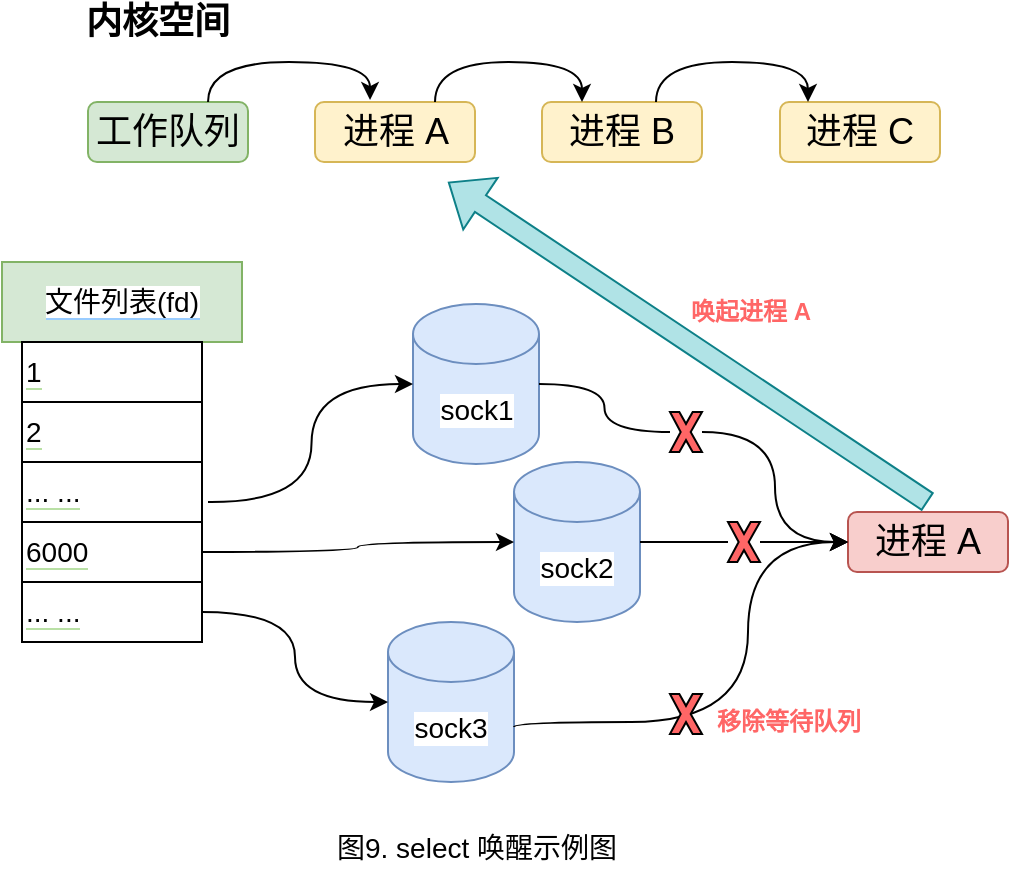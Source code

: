 <mxfile version="20.3.0" type="device"><diagram id="4kbHyqEnGFjXPrWf4dn-" name="第 1 页"><mxGraphModel dx="946" dy="725" grid="1" gridSize="10" guides="1" tooltips="1" connect="1" arrows="1" fold="1" page="1" pageScale="1" pageWidth="827" pageHeight="1169" math="0" shadow="0"><root><mxCell id="0"/><mxCell id="1" parent="0"/><mxCell id="-Jfa33iaIYEETUhMwENK-1" value="&lt;b&gt;&lt;font style=&quot;font-size: 18px;&quot;&gt;内核空间&lt;/font&gt;&lt;/b&gt;" style="text;html=1;strokeColor=none;fillColor=none;align=center;verticalAlign=middle;whiteSpace=wrap;rounded=0;" vertex="1" parent="1"><mxGeometry x="210" y="180" width="90" height="20" as="geometry"/></mxCell><mxCell id="-Jfa33iaIYEETUhMwENK-2" value="工作队列" style="rounded=1;whiteSpace=wrap;html=1;fontSize=18;fillColor=#d5e8d4;strokeColor=#82b366;" vertex="1" parent="1"><mxGeometry x="220" y="230" width="80" height="30" as="geometry"/></mxCell><mxCell id="-Jfa33iaIYEETUhMwENK-3" value="进程 B" style="rounded=1;whiteSpace=wrap;html=1;fontSize=18;fillColor=#fff2cc;strokeColor=#d6b656;" vertex="1" parent="1"><mxGeometry x="447" y="230" width="80" height="30" as="geometry"/></mxCell><mxCell id="-Jfa33iaIYEETUhMwENK-4" value="进程 C" style="rounded=1;whiteSpace=wrap;html=1;fontSize=18;fillColor=#fff2cc;strokeColor=#d6b656;" vertex="1" parent="1"><mxGeometry x="566" y="230" width="80" height="30" as="geometry"/></mxCell><mxCell id="-Jfa33iaIYEETUhMwENK-5" value="" style="endArrow=classic;html=1;rounded=0;fontSize=14;curved=1;exitX=0.75;exitY=0;exitDx=0;exitDy=0;entryX=0.25;entryY=0;entryDx=0;entryDy=0;edgeStyle=orthogonalEdgeStyle;" edge="1" parent="1"><mxGeometry width="50" height="50" relative="1" as="geometry"><mxPoint x="504" y="230" as="sourcePoint"/><mxPoint x="580" y="230" as="targetPoint"/><Array as="points"><mxPoint x="504" y="210"/><mxPoint x="580" y="210"/></Array></mxGeometry></mxCell><mxCell id="-Jfa33iaIYEETUhMwENK-6" value="图9. select 唤醒示例图" style="text;html=1;align=center;verticalAlign=middle;resizable=0;points=[];autosize=1;strokeColor=none;fillColor=none;fontSize=14;" vertex="1" parent="1"><mxGeometry x="334" y="588" width="160" height="30" as="geometry"/></mxCell><mxCell id="-Jfa33iaIYEETUhMwENK-7" value="&lt;span style=&quot;background-color: rgb(255, 255, 255);&quot;&gt;文件列表(fd)&lt;/span&gt;" style="rounded=0;whiteSpace=wrap;html=1;labelBackgroundColor=#99CCFF;fontSize=14;fillColor=#d5e8d4;strokeColor=#82b366;" vertex="1" parent="1"><mxGeometry x="177" y="310" width="120" height="40" as="geometry"/></mxCell><mxCell id="-Jfa33iaIYEETUhMwENK-8" value="&lt;span style=&quot;background-color: rgb(255, 255, 255);&quot;&gt;1&lt;/span&gt;" style="rounded=0;whiteSpace=wrap;html=1;labelBackgroundColor=#B9E0A5;fontSize=14;align=left;" vertex="1" parent="1"><mxGeometry x="187" y="350" width="90" height="30" as="geometry"/></mxCell><mxCell id="-Jfa33iaIYEETUhMwENK-9" value="&lt;span style=&quot;background-color: rgb(255, 255, 255);&quot;&gt;2&lt;/span&gt;" style="rounded=0;whiteSpace=wrap;html=1;labelBackgroundColor=#B9E0A5;fontSize=14;align=left;" vertex="1" parent="1"><mxGeometry x="187" y="380" width="90" height="30" as="geometry"/></mxCell><mxCell id="-Jfa33iaIYEETUhMwENK-10" value="&lt;span style=&quot;background-color: rgb(255, 255, 255);&quot;&gt;... ...&lt;/span&gt;" style="rounded=0;whiteSpace=wrap;html=1;labelBackgroundColor=#B9E0A5;fontSize=14;align=left;" vertex="1" parent="1"><mxGeometry x="187" y="410" width="90" height="30" as="geometry"/></mxCell><mxCell id="-Jfa33iaIYEETUhMwENK-11" value="&lt;span style=&quot;background-color: rgb(255, 255, 255);&quot;&gt;6000&lt;/span&gt;" style="rounded=0;whiteSpace=wrap;html=1;labelBackgroundColor=#B9E0A5;fontSize=14;align=left;" vertex="1" parent="1"><mxGeometry x="187" y="440" width="90" height="30" as="geometry"/></mxCell><mxCell id="-Jfa33iaIYEETUhMwENK-12" value="&lt;span style=&quot;background-color: rgb(255, 255, 255);&quot;&gt;... ...&lt;/span&gt;" style="rounded=0;whiteSpace=wrap;html=1;labelBackgroundColor=#B9E0A5;fontSize=14;align=left;" vertex="1" parent="1"><mxGeometry x="187" y="470" width="90" height="30" as="geometry"/></mxCell><mxCell id="-Jfa33iaIYEETUhMwENK-13" value="sock1" style="shape=cylinder3;whiteSpace=wrap;html=1;boundedLbl=1;backgroundOutline=1;size=15;labelBackgroundColor=#FFFFFF;fontSize=14;fillColor=#dae8fc;strokeColor=#6c8ebf;" vertex="1" parent="1"><mxGeometry x="382.5" y="331" width="63" height="80" as="geometry"/></mxCell><mxCell id="-Jfa33iaIYEETUhMwENK-14" value="" style="endArrow=classic;html=1;rounded=0;fontSize=14;entryX=0;entryY=0.5;entryDx=0;entryDy=0;entryPerimeter=0;edgeStyle=orthogonalEdgeStyle;curved=1;" edge="1" parent="1" target="-Jfa33iaIYEETUhMwENK-13"><mxGeometry width="50" height="50" relative="1" as="geometry"><mxPoint x="280" y="430" as="sourcePoint"/><mxPoint x="397" y="370" as="targetPoint"/></mxGeometry></mxCell><mxCell id="-Jfa33iaIYEETUhMwENK-15" value="进程 A" style="rounded=1;whiteSpace=wrap;html=1;fontSize=18;fillColor=#f8cecc;strokeColor=#b85450;" vertex="1" parent="1"><mxGeometry x="600" y="435" width="80" height="30" as="geometry"/></mxCell><mxCell id="-Jfa33iaIYEETUhMwENK-16" value="" style="endArrow=classic;html=1;rounded=0;entryX=0;entryY=0.5;entryDx=0;entryDy=0;exitX=1;exitY=0.5;exitDx=0;exitDy=0;exitPerimeter=0;edgeStyle=orthogonalEdgeStyle;curved=1;startArrow=none;" edge="1" parent="1" source="-Jfa33iaIYEETUhMwENK-32" target="-Jfa33iaIYEETUhMwENK-15"><mxGeometry width="50" height="50" relative="1" as="geometry"><mxPoint x="546" y="520" as="sourcePoint"/><mxPoint x="756" y="500" as="targetPoint"/></mxGeometry></mxCell><mxCell id="-Jfa33iaIYEETUhMwENK-17" value="sock2" style="shape=cylinder3;whiteSpace=wrap;html=1;boundedLbl=1;backgroundOutline=1;size=15;labelBackgroundColor=#FFFFFF;fontSize=14;fillColor=#dae8fc;strokeColor=#6c8ebf;" vertex="1" parent="1"><mxGeometry x="433" y="410" width="63" height="80" as="geometry"/></mxCell><mxCell id="-Jfa33iaIYEETUhMwENK-18" value="sock3" style="shape=cylinder3;whiteSpace=wrap;html=1;boundedLbl=1;backgroundOutline=1;size=15;labelBackgroundColor=#FFFFFF;fontSize=14;fillColor=#dae8fc;strokeColor=#6c8ebf;" vertex="1" parent="1"><mxGeometry x="370" y="490" width="63" height="80" as="geometry"/></mxCell><mxCell id="-Jfa33iaIYEETUhMwENK-19" value="" style="endArrow=classic;html=1;rounded=0;exitX=1;exitY=0.5;exitDx=0;exitDy=0;entryX=0;entryY=0.5;entryDx=0;entryDy=0;entryPerimeter=0;edgeStyle=orthogonalEdgeStyle;curved=1;" edge="1" parent="1" source="-Jfa33iaIYEETUhMwENK-11" target="-Jfa33iaIYEETUhMwENK-17"><mxGeometry width="50" height="50" relative="1" as="geometry"><mxPoint x="310" y="500" as="sourcePoint"/><mxPoint x="360" y="450" as="targetPoint"/></mxGeometry></mxCell><mxCell id="-Jfa33iaIYEETUhMwENK-20" value="" style="endArrow=classic;html=1;rounded=0;curved=1;exitX=1;exitY=0.5;exitDx=0;exitDy=0;entryX=0;entryY=0.5;entryDx=0;entryDy=0;entryPerimeter=0;edgeStyle=orthogonalEdgeStyle;" edge="1" parent="1" source="-Jfa33iaIYEETUhMwENK-12" target="-Jfa33iaIYEETUhMwENK-18"><mxGeometry width="50" height="50" relative="1" as="geometry"><mxPoint x="280" y="570" as="sourcePoint"/><mxPoint x="330" y="520" as="targetPoint"/></mxGeometry></mxCell><mxCell id="-Jfa33iaIYEETUhMwENK-21" value="" style="endArrow=classic;html=1;rounded=0;curved=1;exitX=1;exitY=0.5;exitDx=0;exitDy=0;exitPerimeter=0;entryX=0;entryY=0.5;entryDx=0;entryDy=0;edgeStyle=orthogonalEdgeStyle;startArrow=none;" edge="1" parent="1" source="-Jfa33iaIYEETUhMwENK-31" target="-Jfa33iaIYEETUhMwENK-15"><mxGeometry width="50" height="50" relative="1" as="geometry"><mxPoint x="730" y="660" as="sourcePoint"/><mxPoint x="780" y="610" as="targetPoint"/></mxGeometry></mxCell><mxCell id="-Jfa33iaIYEETUhMwENK-22" value="" style="endArrow=classic;html=1;rounded=0;curved=1;exitX=1;exitY=0;exitDx=0;exitDy=52.5;exitPerimeter=0;edgeStyle=orthogonalEdgeStyle;" edge="1" parent="1" source="-Jfa33iaIYEETUhMwENK-18"><mxGeometry width="50" height="50" relative="1" as="geometry"><mxPoint x="610" y="550" as="sourcePoint"/><mxPoint x="600" y="450" as="targetPoint"/><Array as="points"><mxPoint x="433" y="540"/><mxPoint x="550" y="540"/><mxPoint x="550" y="450"/></Array></mxGeometry></mxCell><mxCell id="-Jfa33iaIYEETUhMwENK-24" value="进程 A" style="rounded=1;whiteSpace=wrap;html=1;fontSize=18;fillColor=#fff2cc;strokeColor=#d6b656;" vertex="1" parent="1"><mxGeometry x="333.5" y="230" width="80" height="30" as="geometry"/></mxCell><mxCell id="-Jfa33iaIYEETUhMwENK-25" value="" style="endArrow=classic;html=1;rounded=0;exitX=0.75;exitY=0;exitDx=0;exitDy=0;entryX=0.344;entryY=-0.033;entryDx=0;entryDy=0;entryPerimeter=0;edgeStyle=orthogonalEdgeStyle;curved=1;" edge="1" parent="1" source="-Jfa33iaIYEETUhMwENK-2" target="-Jfa33iaIYEETUhMwENK-24"><mxGeometry width="50" height="50" relative="1" as="geometry"><mxPoint x="330" y="240" as="sourcePoint"/><mxPoint x="380" y="190" as="targetPoint"/><Array as="points"><mxPoint x="280" y="210"/><mxPoint x="361" y="210"/></Array></mxGeometry></mxCell><mxCell id="-Jfa33iaIYEETUhMwENK-26" value="" style="endArrow=classic;html=1;rounded=0;curved=1;exitX=0.75;exitY=0;exitDx=0;exitDy=0;entryX=0.25;entryY=0;entryDx=0;entryDy=0;edgeStyle=orthogonalEdgeStyle;" edge="1" parent="1" source="-Jfa33iaIYEETUhMwENK-24" target="-Jfa33iaIYEETUhMwENK-3"><mxGeometry width="50" height="50" relative="1" as="geometry"><mxPoint x="490" y="170" as="sourcePoint"/><mxPoint x="540" y="120" as="targetPoint"/><Array as="points"><mxPoint x="394" y="210"/><mxPoint x="467" y="210"/></Array></mxGeometry></mxCell><mxCell id="-Jfa33iaIYEETUhMwENK-29" value="" style="verticalLabelPosition=bottom;verticalAlign=top;html=1;shape=mxgraph.basic.x;fillColor=#FF6666;" vertex="1" parent="1"><mxGeometry x="511" y="526" width="16" height="20" as="geometry"/></mxCell><mxCell id="-Jfa33iaIYEETUhMwENK-32" value="" style="verticalLabelPosition=bottom;verticalAlign=top;html=1;shape=mxgraph.basic.x;fillColor=#FF6666;" vertex="1" parent="1"><mxGeometry x="511" y="385" width="16" height="20" as="geometry"/></mxCell><mxCell id="-Jfa33iaIYEETUhMwENK-33" value="" style="endArrow=none;html=1;rounded=0;entryX=0;entryY=0.5;entryDx=0;entryDy=0;exitX=1;exitY=0.5;exitDx=0;exitDy=0;exitPerimeter=0;edgeStyle=orthogonalEdgeStyle;curved=1;" edge="1" parent="1" source="-Jfa33iaIYEETUhMwENK-13" target="-Jfa33iaIYEETUhMwENK-32"><mxGeometry width="50" height="50" relative="1" as="geometry"><mxPoint x="445.5" y="371" as="sourcePoint"/><mxPoint x="600" y="450" as="targetPoint"/></mxGeometry></mxCell><mxCell id="-Jfa33iaIYEETUhMwENK-31" value="" style="verticalLabelPosition=bottom;verticalAlign=top;html=1;shape=mxgraph.basic.x;fillColor=#FF6666;" vertex="1" parent="1"><mxGeometry x="540" y="440" width="16" height="20" as="geometry"/></mxCell><mxCell id="-Jfa33iaIYEETUhMwENK-34" value="" style="endArrow=none;html=1;rounded=0;curved=1;exitX=1;exitY=0.5;exitDx=0;exitDy=0;exitPerimeter=0;entryX=0;entryY=0.5;entryDx=0;entryDy=0;edgeStyle=orthogonalEdgeStyle;" edge="1" parent="1" source="-Jfa33iaIYEETUhMwENK-17" target="-Jfa33iaIYEETUhMwENK-31"><mxGeometry width="50" height="50" relative="1" as="geometry"><mxPoint x="496" y="450" as="sourcePoint"/><mxPoint x="600" y="450" as="targetPoint"/></mxGeometry></mxCell><mxCell id="-Jfa33iaIYEETUhMwENK-35" value="" style="shape=flexArrow;endArrow=classic;html=1;rounded=0;curved=1;fillColor=#b0e3e6;strokeColor=#0e8088;" edge="1" parent="1"><mxGeometry width="50" height="50" relative="1" as="geometry"><mxPoint x="640" y="430" as="sourcePoint"/><mxPoint x="400" y="270" as="targetPoint"/></mxGeometry></mxCell><mxCell id="-Jfa33iaIYEETUhMwENK-36" value="&lt;font color=&quot;#ff6666&quot;&gt;&lt;b&gt;唤起进程 A&lt;/b&gt;&lt;/font&gt;" style="text;html=1;align=center;verticalAlign=middle;resizable=0;points=[];autosize=1;strokeColor=none;fillColor=none;" vertex="1" parent="1"><mxGeometry x="511" y="320" width="80" height="30" as="geometry"/></mxCell><mxCell id="-Jfa33iaIYEETUhMwENK-37" value="&lt;b&gt;&lt;font color=&quot;#ff6666&quot;&gt;移除等待队列&lt;/font&gt;&lt;/b&gt;" style="text;html=1;align=center;verticalAlign=middle;resizable=0;points=[];autosize=1;strokeColor=none;fillColor=none;" vertex="1" parent="1"><mxGeometry x="520" y="525" width="100" height="30" as="geometry"/></mxCell></root></mxGraphModel></diagram></mxfile>